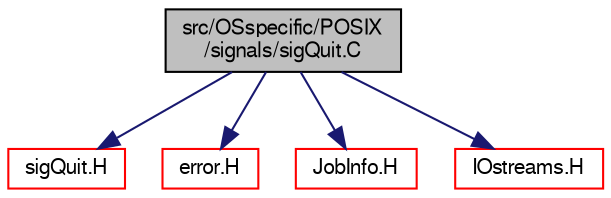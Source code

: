 digraph "src/OSspecific/POSIX/signals/sigQuit.C"
{
  bgcolor="transparent";
  edge [fontname="FreeSans",fontsize="10",labelfontname="FreeSans",labelfontsize="10"];
  node [fontname="FreeSans",fontsize="10",shape=record];
  Node0 [label="src/OSspecific/POSIX\l/signals/sigQuit.C",height=0.2,width=0.4,color="black", fillcolor="grey75", style="filled", fontcolor="black"];
  Node0 -> Node1 [color="midnightblue",fontsize="10",style="solid",fontname="FreeSans"];
  Node1 [label="sigQuit.H",height=0.2,width=0.4,color="red",URL="$a12944.html"];
  Node0 -> Node3 [color="midnightblue",fontsize="10",style="solid",fontname="FreeSans"];
  Node3 [label="error.H",height=0.2,width=0.4,color="red",URL="$a08924.html"];
  Node0 -> Node40 [color="midnightblue",fontsize="10",style="solid",fontname="FreeSans"];
  Node40 [label="JobInfo.H",height=0.2,width=0.4,color="red",URL="$a10274.html"];
  Node0 -> Node78 [color="midnightblue",fontsize="10",style="solid",fontname="FreeSans"];
  Node78 [label="IOstreams.H",height=0.2,width=0.4,color="red",URL="$a09104.html",tooltip="Useful combination of include files which define Sin, Sout and Serr and the use of IO streams general..."];
}
